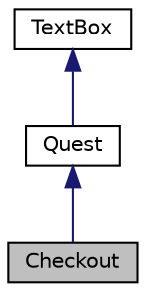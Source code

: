 digraph "Checkout"
{
  bgcolor="transparent";
  edge [fontname="Helvetica",fontsize="10",labelfontname="Helvetica",labelfontsize="10"];
  node [fontname="Helvetica",fontsize="10",shape=record];
  Node1 [label="Checkout",height=0.2,width=0.4,color="black", fillcolor="grey75", style="filled", fontcolor="black"];
  Node2 -> Node1 [dir="back",color="midnightblue",fontsize="10",style="solid",fontname="Helvetica"];
  Node2 [label="Quest",height=0.2,width=0.4,color="black",URL="$classQuest.html",tooltip="This is for creating quests that the player can take from various NPCs. "];
  Node3 -> Node2 [dir="back",color="midnightblue",fontsize="10",style="solid",fontname="Helvetica"];
  Node3 [label="TextBox",height=0.2,width=0.4,color="black",URL="$classTextBox.html",tooltip="This is for the Textbox whenever you talk to an NPC. "];
}
